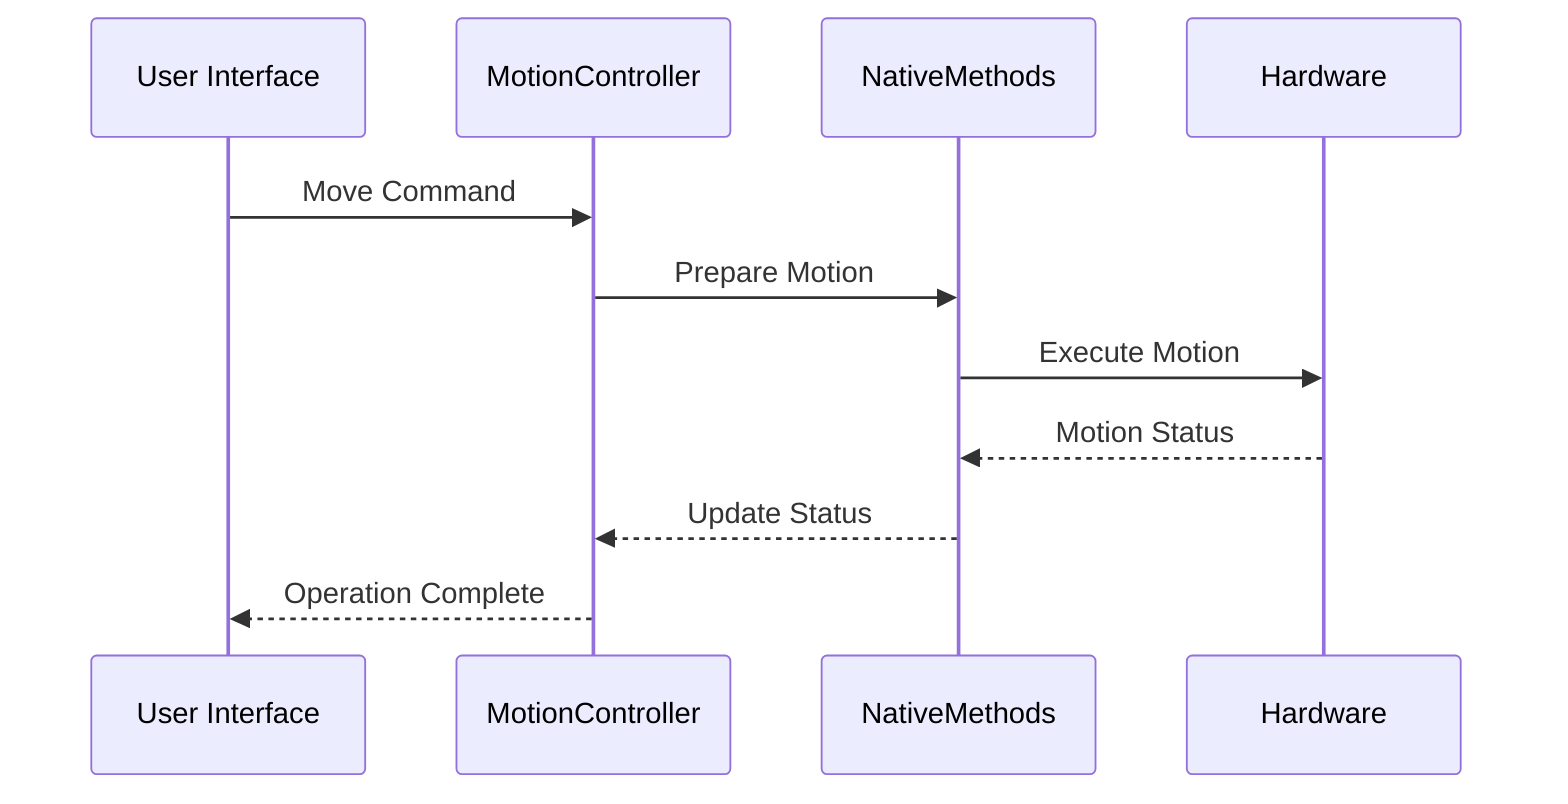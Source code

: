 sequenceDiagram
    participant UI as User Interface
    participant MC as MotionController
    participant Native as NativeMethods
    participant HW as Hardware
    
    UI->>MC: Move Command
    MC->>Native: Prepare Motion
    Native->>HW: Execute Motion
    HW-->>Native: Motion Status
    Native-->>MC: Update Status
    MC-->>UI: Operation Complete